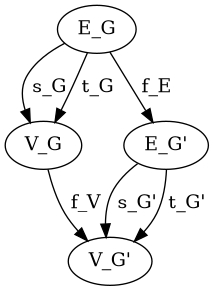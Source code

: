 @startuml
digraph Diagram {
  "E_G";
  "V_G";
  "E_G'";
  "V_G'";
  "E_G"->"E_G'" [label=" f_E"];
  "V_G"->"V_G'" [label=" f_V"];
  "E_G"->"V_G" [label=" s_G"];
  "E_G"->"V_G" [label=" t_G"];
  "E_G'"->"V_G'" [label=" s_G'"];
  "E_G'"->"V_G'" [label=" t_G'"];
}
@enduml
